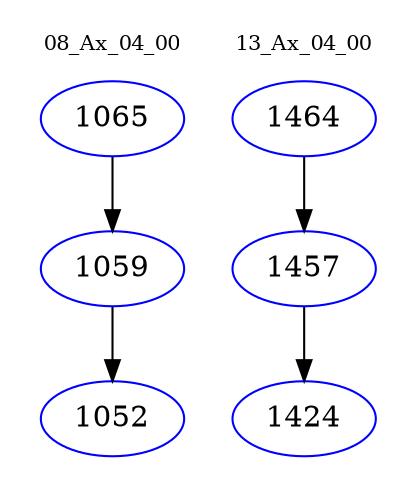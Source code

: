 digraph{
subgraph cluster_0 {
color = white
label = "08_Ax_04_00";
fontsize=10;
T0_1065 [label="1065", color="blue"]
T0_1065 -> T0_1059 [color="black"]
T0_1059 [label="1059", color="blue"]
T0_1059 -> T0_1052 [color="black"]
T0_1052 [label="1052", color="blue"]
}
subgraph cluster_1 {
color = white
label = "13_Ax_04_00";
fontsize=10;
T1_1464 [label="1464", color="blue"]
T1_1464 -> T1_1457 [color="black"]
T1_1457 [label="1457", color="blue"]
T1_1457 -> T1_1424 [color="black"]
T1_1424 [label="1424", color="blue"]
}
}
